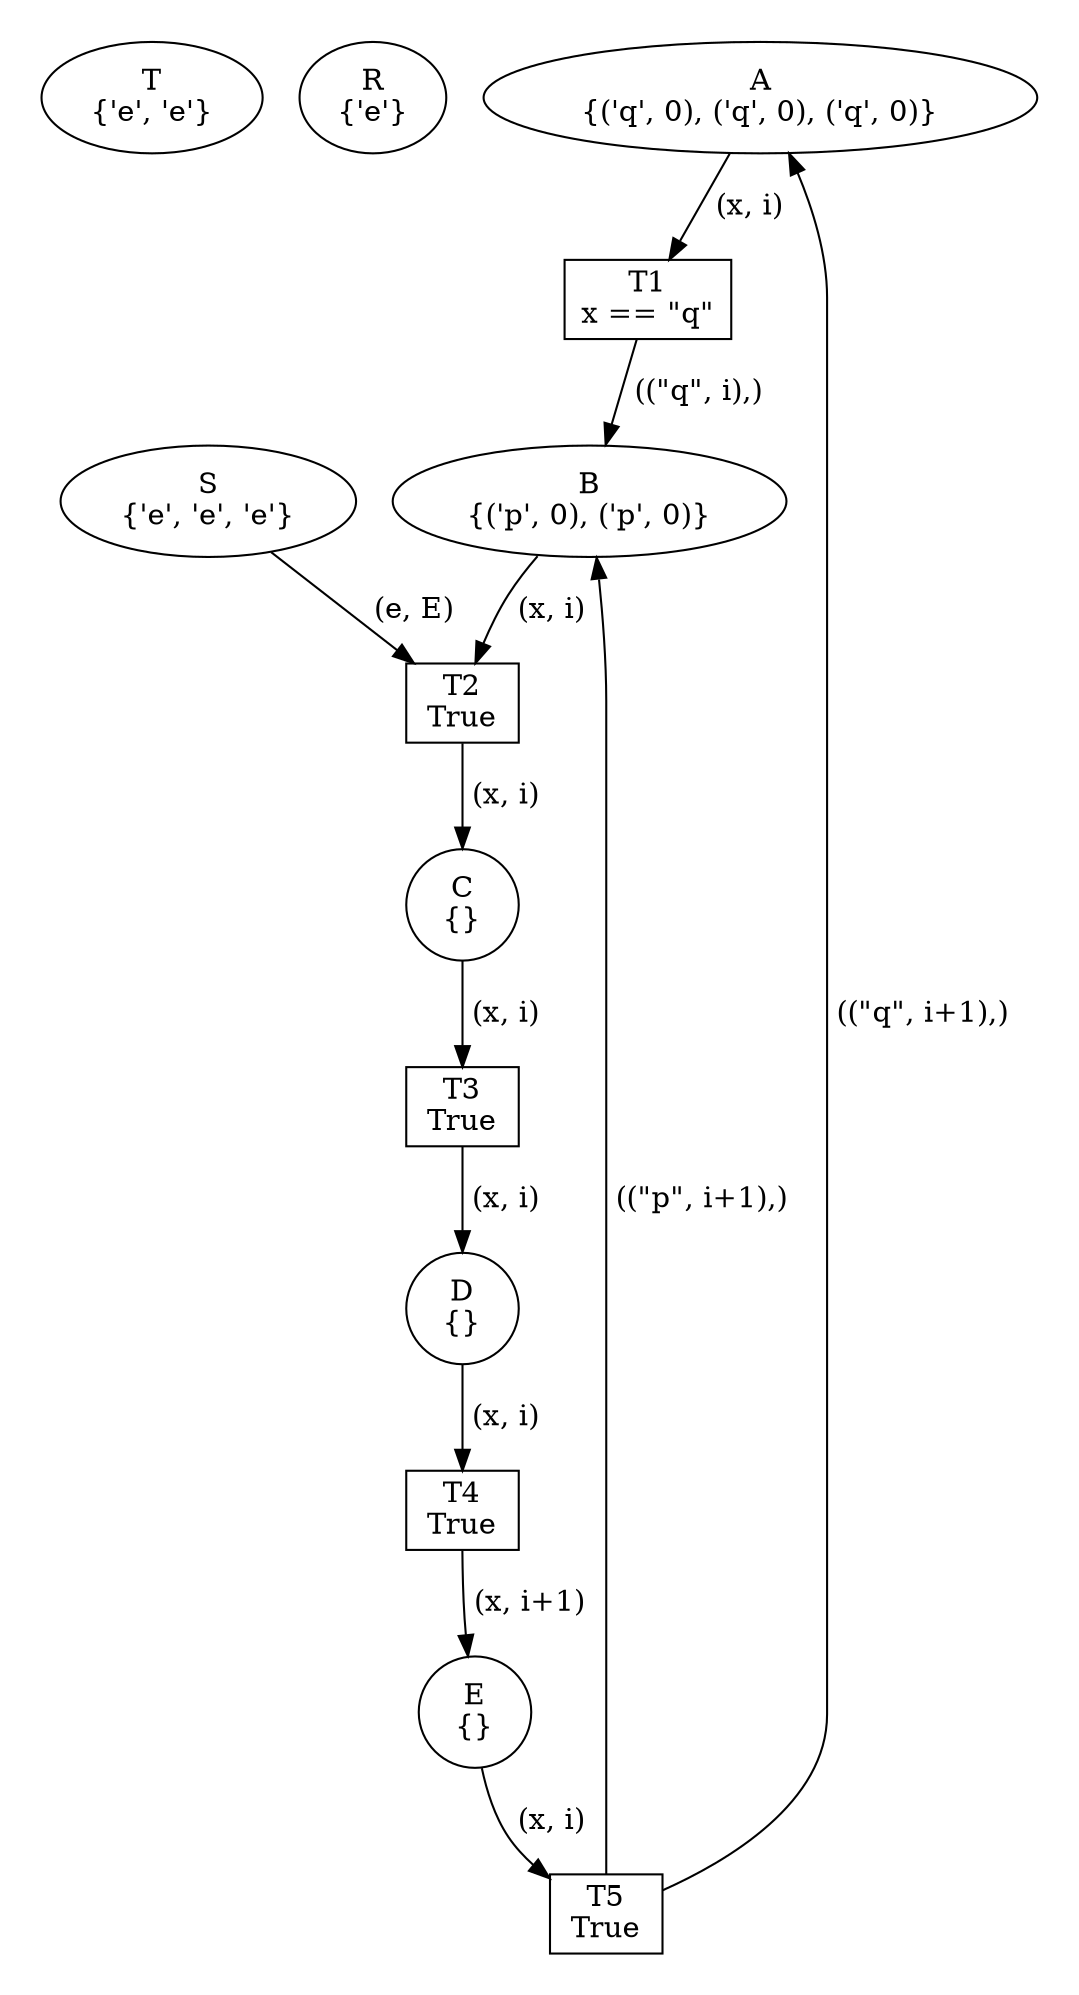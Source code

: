 digraph {
  node [label="N", fillcolor="#FFFFFF", fontcolor="#000000", style=filled];
  edge [style="solid"];
  graph [splines="true", overlap="false"];
  subgraph cluster_2241386753296 {
    graph [
      style="invis"
    ];
    node_0
      [
        shape="ellipse"
        label="A\n{('q', 0), ('q', 0), ('q', 0)}"
        tooltip="A"
        id="node_0"
      ];
    node_1
      [
        shape="ellipse"
        label="B\n{('p', 0), ('p', 0)}"
        tooltip="B"
        id="node_1"
      ];
    node_10
      [
        shape="rectangle"
        label="T3\nTrue"
        tooltip="T3"
        id="node_10"
      ];
    node_11
      [
        shape="rectangle"
        label="T4\nTrue"
        tooltip="T4"
        id="node_11"
      ];
    node_12
      [
        shape="rectangle"
        label="T5\nTrue"
        tooltip="T5"
        id="node_12"
      ];
    node_2
      [
        shape="ellipse"
        label="C\n{}"
        tooltip="C"
        id="node_2"
      ];
    node_3
      [
        shape="ellipse"
        label="D\n{}"
        tooltip="D"
        id="node_3"
      ];
    node_4
      [
        shape="ellipse"
        label="E\n{}"
        tooltip="E"
        id="node_4"
      ];
    node_5
      [
        shape="ellipse"
        label="R\n{'e'}"
        tooltip="R"
        id="node_5"
      ];
    node_6
      [
        shape="ellipse"
        label="S\n{'e', 'e', 'e'}"
        tooltip="S"
        id="node_6"
      ];
    node_7
      [
        shape="ellipse"
        label="T\n{'e', 'e'}"
        tooltip="T"
        id="node_7"
      ];
    node_8
      [
        shape="rectangle"
        label="T1\nx == \"q\""
        tooltip="T1"
        id="node_8"
      ];
    node_9
      [
        shape="rectangle"
        label="T2\nTrue"
        tooltip="T2"
        id="node_9"
      ];
    node_0 -> node_8
      [
        arrowhead="normal"
        label=" (x, i) "
      ];
    node_8 -> node_1
      [
        arrowhead="normal"
        label=" ((\"q\", i),) "
      ];
    node_1 -> node_9
      [
        arrowhead="normal"
        label=" (x, i) "
      ];
    node_6 -> node_9
      [
        arrowhead="normal"
        label=" (e, E) "
      ];
    node_9 -> node_2
      [
        arrowhead="normal"
        label=" (x, i) "
      ];
    node_2 -> node_10
      [
        arrowhead="normal"
        label=" (x, i) "
      ];
    node_10 -> node_3
      [
        arrowhead="normal"
        label=" (x, i) "
      ];
    node_3 -> node_11
      [
        arrowhead="normal"
        label=" (x, i) "
      ];
    node_11 -> node_4
      [
        arrowhead="normal"
        label=" (x, i+1) "
      ];
    node_4 -> node_12
      [
        arrowhead="normal"
        label=" (x, i) "
      ];
    node_12 -> node_0
      [
        arrowhead="normal"
        label=" ((\"q\", i+1),) "
      ];
    node_12 -> node_1
      [
        arrowhead="normal"
        label=" ((\"p\", i+1),) "
      ];
  }
}